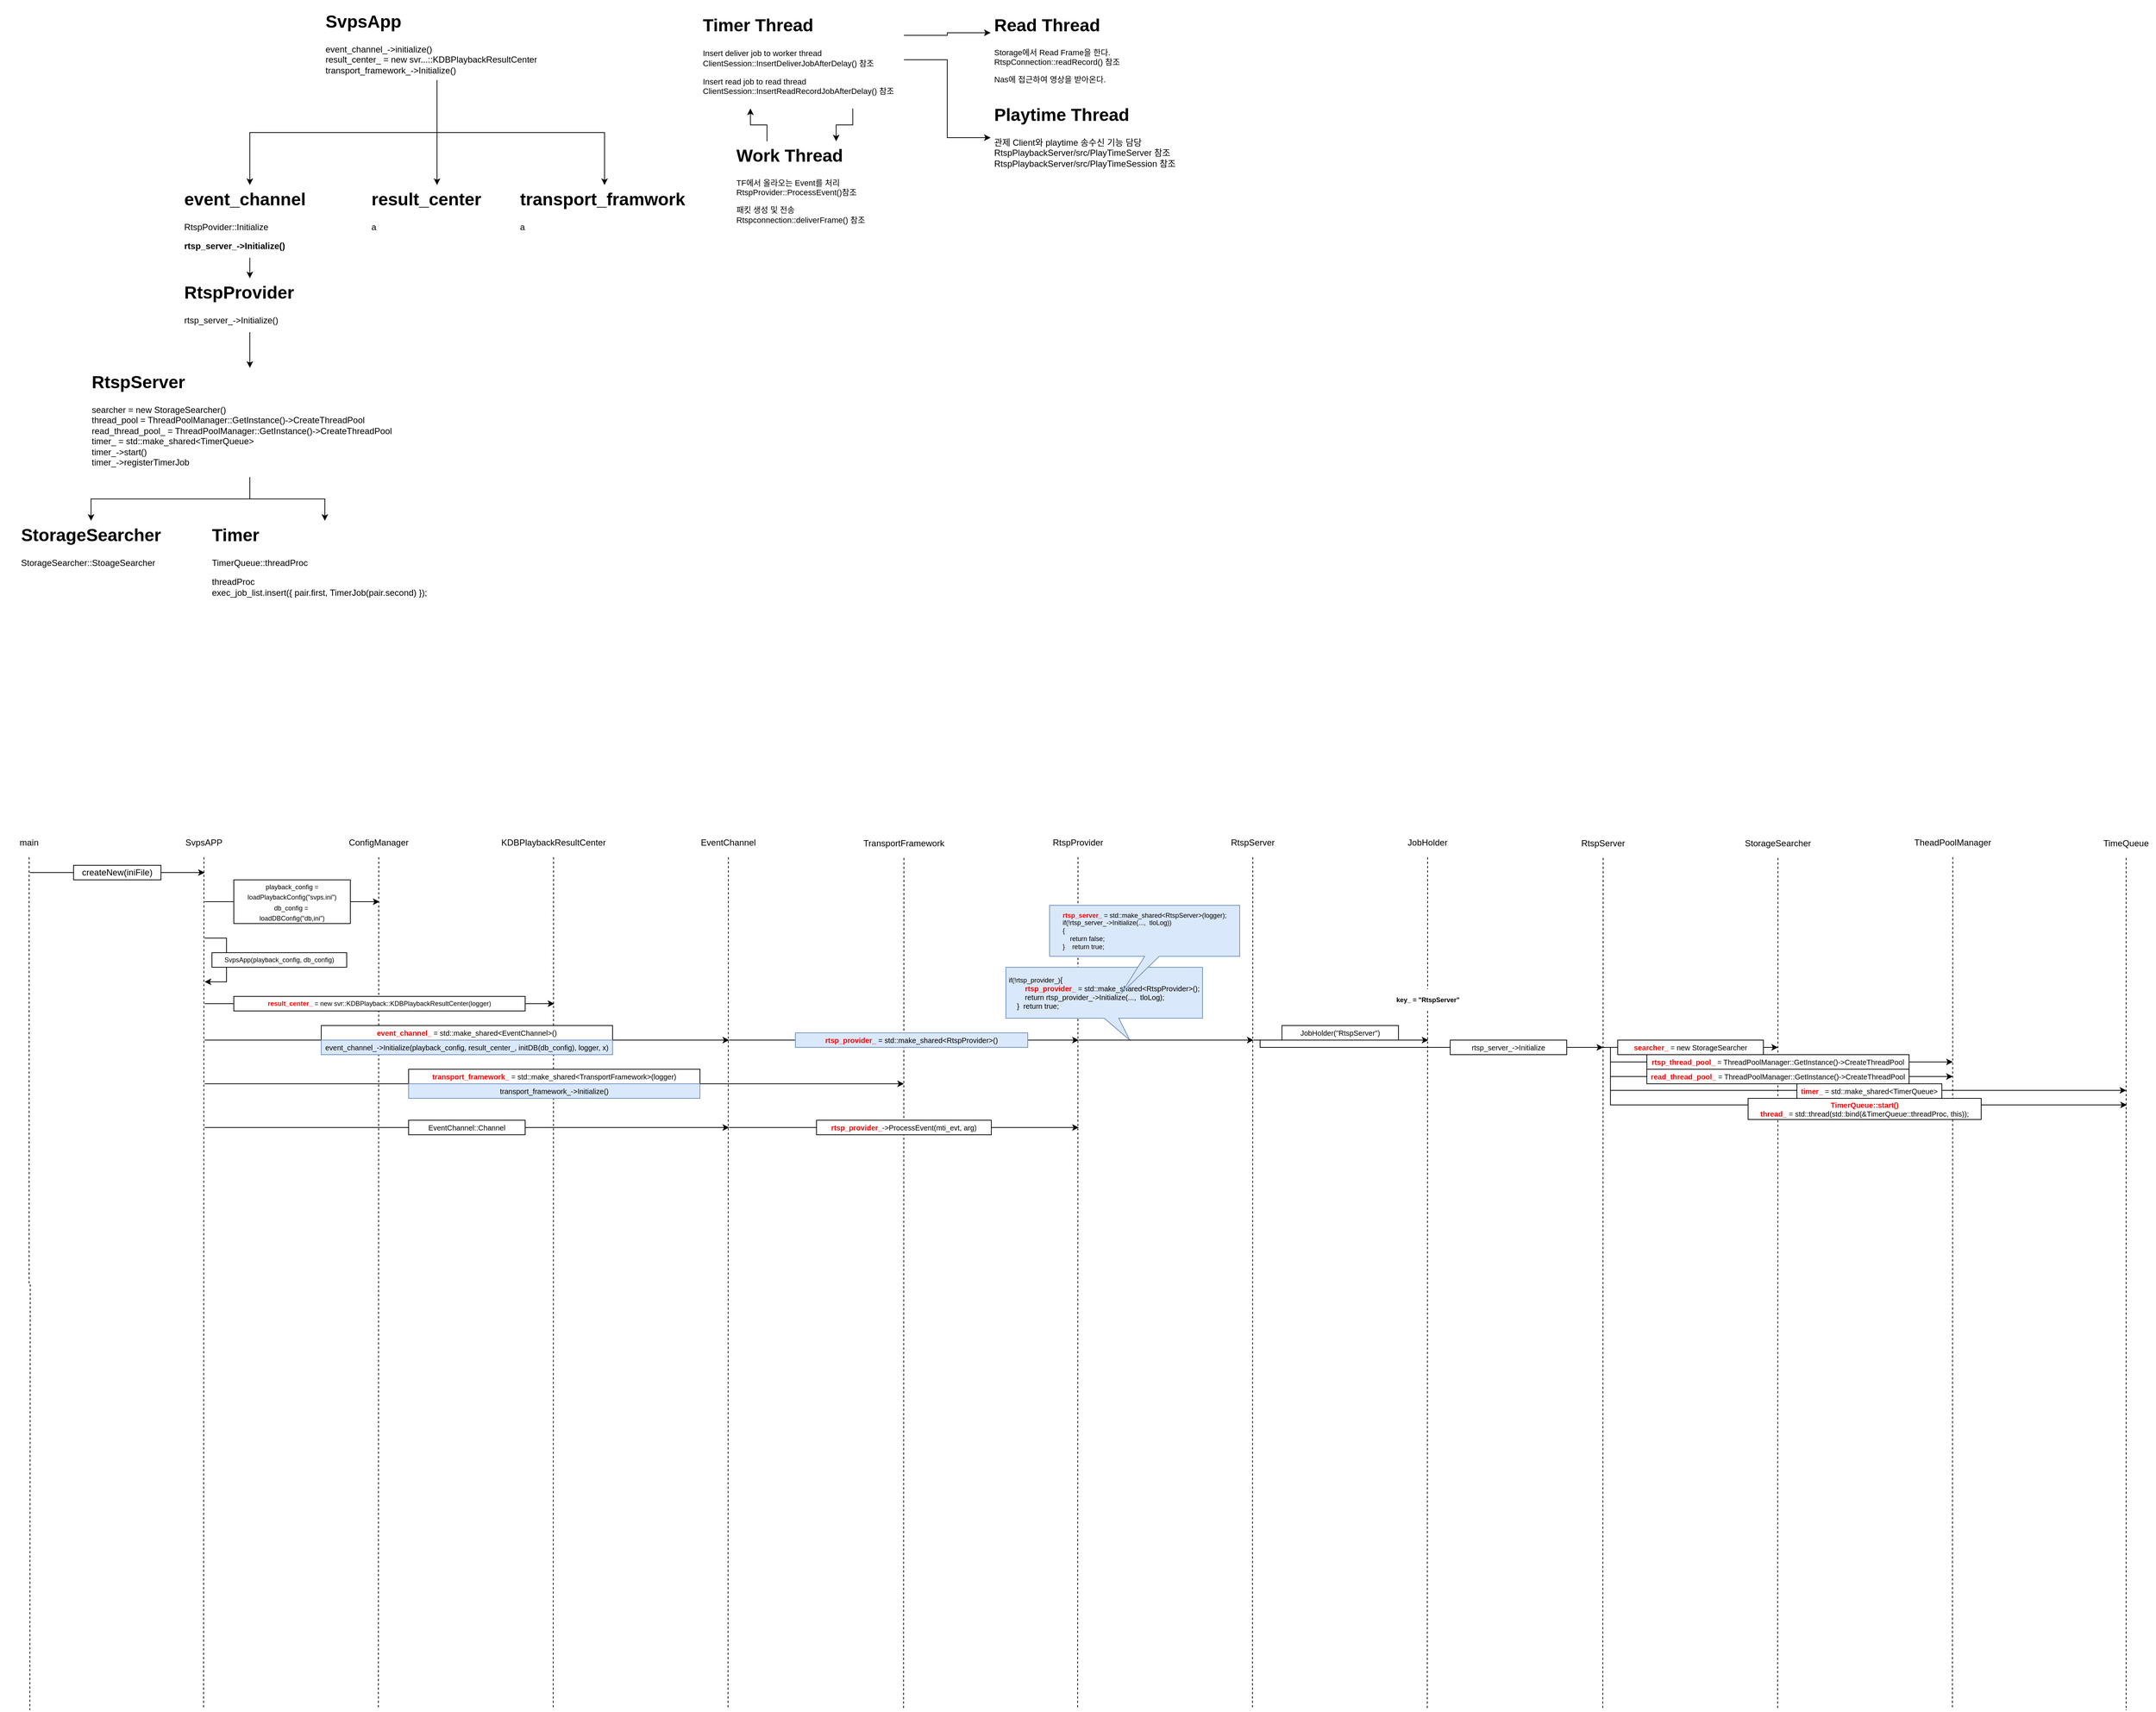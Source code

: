 <mxfile version="20.2.2" type="github">
  <diagram id="YzX6T4dwVACwv7w3dcy2" name="페이지-1">
    <mxGraphModel dx="3251" dy="3272" grid="1" gridSize="10" guides="1" tooltips="1" connect="1" arrows="1" fold="1" page="1" pageScale="1" pageWidth="827" pageHeight="1169" math="0" shadow="0">
      <root>
        <mxCell id="0" />
        <mxCell id="1" parent="0" />
        <mxCell id="FgUD_FX9afnZXkP6yrxM-8" style="edgeStyle=orthogonalEdgeStyle;rounded=0;orthogonalLoop=1;jettySize=auto;html=1;exitX=0.25;exitY=0;exitDx=0;exitDy=0;entryX=0.25;entryY=1;entryDx=0;entryDy=0;" parent="1" source="mJLSlKMfizAFrsauM-Ii-1" target="mJLSlKMfizAFrsauM-Ii-3" edge="1">
          <mxGeometry relative="1" as="geometry" />
        </mxCell>
        <mxCell id="mJLSlKMfizAFrsauM-Ii-1" value="&lt;h1&gt;Work Thread&lt;/h1&gt;&lt;p style=&quot;font-size: 11px;&quot;&gt;&lt;font style=&quot;font-size: 11px;&quot;&gt;TF에서 올라오는 Event를 처리&lt;/font&gt;&lt;span style=&quot;background-color: initial;&quot;&gt;RtspProvider::ProcessEvent()참조&lt;/span&gt;&lt;/p&gt;&lt;p style=&quot;font-size: 11px;&quot;&gt;&lt;font style=&quot;font-size: 11px;&quot;&gt;패킷 생성 및 전송&lt;br&gt;&lt;/font&gt;&lt;span style=&quot;background-color: initial;&quot;&gt;Rtspconnection::deliverFrame() 참조&lt;/span&gt;&lt;/p&gt;" style="text;html=1;strokeColor=none;fillColor=none;spacing=5;spacingTop=-20;whiteSpace=wrap;overflow=hidden;rounded=0;" parent="1" vertex="1">
          <mxGeometry x="-634.5" y="-2103" width="190" height="150" as="geometry" />
        </mxCell>
        <mxCell id="mJLSlKMfizAFrsauM-Ii-2" value="&lt;h1&gt;Read Thread&lt;/h1&gt;&lt;p style=&quot;font-size: 11px;&quot;&gt;&lt;font style=&quot;font-size: 11px;&quot;&gt;Storage에서 Read Frame을 한다.&lt;br&gt;&lt;/font&gt;&lt;span style=&quot;background-color: initial;&quot;&gt;RtspConnection::readRecord() 참조&lt;/span&gt;&lt;/p&gt;&lt;p style=&quot;font-size: 11px;&quot;&gt;Nas에 접근하여 영상을 받아온다.&lt;/p&gt;" style="text;html=1;strokeColor=none;fillColor=none;spacing=5;spacingTop=-20;whiteSpace=wrap;overflow=hidden;rounded=0;" parent="1" vertex="1">
          <mxGeometry x="-280" y="-2282" width="190" height="120" as="geometry" />
        </mxCell>
        <mxCell id="FgUD_FX9afnZXkP6yrxM-9" style="edgeStyle=orthogonalEdgeStyle;rounded=0;orthogonalLoop=1;jettySize=auto;html=1;exitX=0.75;exitY=1;exitDx=0;exitDy=0;entryX=0.75;entryY=0;entryDx=0;entryDy=0;" parent="1" source="mJLSlKMfizAFrsauM-Ii-3" target="mJLSlKMfizAFrsauM-Ii-1" edge="1">
          <mxGeometry relative="1" as="geometry" />
        </mxCell>
        <mxCell id="FgUD_FX9afnZXkP6yrxM-11" style="edgeStyle=orthogonalEdgeStyle;rounded=0;orthogonalLoop=1;jettySize=auto;html=1;exitX=1;exitY=0.5;exitDx=0;exitDy=0;entryX=0;entryY=0.5;entryDx=0;entryDy=0;" parent="1" source="mJLSlKMfizAFrsauM-Ii-3" target="mJLSlKMfizAFrsauM-Ii-4" edge="1">
          <mxGeometry relative="1" as="geometry" />
        </mxCell>
        <mxCell id="FgUD_FX9afnZXkP6yrxM-13" style="edgeStyle=orthogonalEdgeStyle;rounded=0;orthogonalLoop=1;jettySize=auto;html=1;exitX=1;exitY=0.25;exitDx=0;exitDy=0;entryX=0;entryY=0.25;entryDx=0;entryDy=0;" parent="1" source="mJLSlKMfizAFrsauM-Ii-3" target="mJLSlKMfizAFrsauM-Ii-2" edge="1">
          <mxGeometry relative="1" as="geometry" />
        </mxCell>
        <mxCell id="mJLSlKMfizAFrsauM-Ii-3" value="&lt;h1&gt;Timer Thread&lt;/h1&gt;&lt;span style=&quot;font-size: 11px; background-color: initial;&quot;&gt;Insert deliver job to worker thread&lt;br&gt;&lt;/span&gt;&lt;span style=&quot;font-size: 11px; background-color: initial;&quot;&gt;ClientSession::&lt;/span&gt;&lt;span style=&quot;font-size: 11px; background-color: initial;&quot;&gt;InsertDeliverJobAfterDelay() 참조&lt;/span&gt;&lt;span style=&quot;font-size: 11px; background-color: initial;&quot;&gt;&lt;br&gt;&lt;/span&gt;&lt;p style=&quot;font-size: 11px;&quot;&gt;Insert read job to read thread&lt;br&gt;ClientSession::InsertReadRecordJobAfterDelay() 참조&lt;/p&gt;" style="text;html=1;strokeColor=none;fillColor=none;spacing=5;spacingTop=-20;whiteSpace=wrap;overflow=hidden;rounded=0;" parent="1" vertex="1">
          <mxGeometry x="-680" y="-2282" width="281" height="134" as="geometry" />
        </mxCell>
        <mxCell id="mJLSlKMfizAFrsauM-Ii-4" value="&lt;h1&gt;Playtime Thread&lt;/h1&gt;&lt;p&gt;관제 Client와 playtime 송수신 기능 담당&lt;br&gt;&lt;span style=&quot;background-color: initial;&quot;&gt;RtspPlaybackServer/src/PlayTimeServer 참조&lt;br&gt;&lt;/span&gt;&lt;span style=&quot;background-color: initial;&quot;&gt;RtspPlaybackServer/src/PlayTimeSession 참조&lt;/span&gt;&lt;/p&gt;" style="text;html=1;strokeColor=none;fillColor=none;spacing=5;spacingTop=-20;whiteSpace=wrap;overflow=hidden;rounded=0;" parent="1" vertex="1">
          <mxGeometry x="-280" y="-2159" width="260" height="102" as="geometry" />
        </mxCell>
        <mxCell id="MLaOYbV_vJyrFUcq2OVr-5" value="" style="edgeStyle=orthogonalEdgeStyle;rounded=0;orthogonalLoop=1;jettySize=auto;html=1;" edge="1" parent="1" source="MLaOYbV_vJyrFUcq2OVr-1" target="MLaOYbV_vJyrFUcq2OVr-4">
          <mxGeometry relative="1" as="geometry" />
        </mxCell>
        <mxCell id="MLaOYbV_vJyrFUcq2OVr-1" value="&lt;h1&gt;event_channel&lt;/h1&gt;&lt;p&gt;RtspPovider::Initialize&lt;/p&gt;&lt;p&gt;&lt;b&gt;rtsp_server_-&amp;gt;Initialize()&lt;/b&gt;&lt;/p&gt;" style="text;html=1;strokeColor=none;fillColor=none;spacing=5;spacingTop=-20;whiteSpace=wrap;overflow=hidden;rounded=0;" vertex="1" parent="1">
          <mxGeometry x="-1392" y="-2043" width="190" height="100" as="geometry" />
        </mxCell>
        <mxCell id="MLaOYbV_vJyrFUcq2OVr-2" value="&lt;h1&gt;result_center&lt;/h1&gt;&lt;p&gt;a&lt;/p&gt;" style="text;html=1;strokeColor=none;fillColor=none;spacing=5;spacingTop=-20;whiteSpace=wrap;overflow=hidden;rounded=0;" vertex="1" parent="1">
          <mxGeometry x="-1135" y="-2043" width="190" height="120" as="geometry" />
        </mxCell>
        <mxCell id="MLaOYbV_vJyrFUcq2OVr-3" value="&lt;h1&gt;transport_framwork&lt;/h1&gt;&lt;p&gt;a&lt;/p&gt;" style="text;html=1;strokeColor=none;fillColor=none;spacing=5;spacingTop=-20;whiteSpace=wrap;overflow=hidden;rounded=0;" vertex="1" parent="1">
          <mxGeometry x="-931" y="-2043" width="242" height="120" as="geometry" />
        </mxCell>
        <mxCell id="MLaOYbV_vJyrFUcq2OVr-7" style="edgeStyle=orthogonalEdgeStyle;rounded=0;orthogonalLoop=1;jettySize=auto;html=1;exitX=0.5;exitY=1;exitDx=0;exitDy=0;entryX=0.5;entryY=0;entryDx=0;entryDy=0;" edge="1" parent="1" source="MLaOYbV_vJyrFUcq2OVr-4" target="MLaOYbV_vJyrFUcq2OVr-6">
          <mxGeometry relative="1" as="geometry" />
        </mxCell>
        <mxCell id="MLaOYbV_vJyrFUcq2OVr-4" value="&lt;h1&gt;RtspProvider&lt;/h1&gt;&lt;p&gt;rtsp_server_-&amp;gt;Initialize()&lt;/p&gt;" style="text;html=1;strokeColor=none;fillColor=none;spacing=5;spacingTop=-20;whiteSpace=wrap;overflow=hidden;rounded=0;" vertex="1" parent="1">
          <mxGeometry x="-1392" y="-1915" width="190" height="74" as="geometry" />
        </mxCell>
        <mxCell id="MLaOYbV_vJyrFUcq2OVr-13" style="edgeStyle=orthogonalEdgeStyle;rounded=0;orthogonalLoop=1;jettySize=auto;html=1;exitX=0.5;exitY=1;exitDx=0;exitDy=0;entryX=0.5;entryY=0;entryDx=0;entryDy=0;" edge="1" parent="1" source="MLaOYbV_vJyrFUcq2OVr-6" target="MLaOYbV_vJyrFUcq2OVr-12">
          <mxGeometry relative="1" as="geometry" />
        </mxCell>
        <mxCell id="MLaOYbV_vJyrFUcq2OVr-15" style="edgeStyle=orthogonalEdgeStyle;rounded=0;orthogonalLoop=1;jettySize=auto;html=1;exitX=0.5;exitY=1;exitDx=0;exitDy=0;entryX=0.5;entryY=0;entryDx=0;entryDy=0;" edge="1" parent="1" source="MLaOYbV_vJyrFUcq2OVr-6" target="MLaOYbV_vJyrFUcq2OVr-14">
          <mxGeometry relative="1" as="geometry" />
        </mxCell>
        <mxCell id="MLaOYbV_vJyrFUcq2OVr-6" value="&lt;h1&gt;RtspServer&lt;/h1&gt;&lt;p&gt;searcher = new StorageSearcher()&lt;br&gt;&lt;span style=&quot;background-color: initial;&quot;&gt;thread_pool = ThreadPoolManager::GetInstance()-&amp;gt;CreateThreadPool&lt;br&gt;&lt;/span&gt;&lt;span style=&quot;background-color: initial;&quot;&gt;read_thread_pool_ = ThreadPoolManager::GetInstance()-&amp;gt;CreateThreadPool&lt;br&gt;timer_ = std::make_shared&amp;lt;TimerQueue&amp;gt;&lt;br&gt;timer_-&amp;gt;start()&lt;br&gt;timer_-&amp;gt;registerTimerJob&lt;br&gt;&lt;/span&gt;&lt;/p&gt;" style="text;html=1;strokeColor=none;fillColor=none;spacing=5;spacingTop=-20;whiteSpace=wrap;overflow=hidden;rounded=0;" vertex="1" parent="1">
          <mxGeometry x="-1519.5" y="-1792" width="445" height="150" as="geometry" />
        </mxCell>
        <mxCell id="MLaOYbV_vJyrFUcq2OVr-9" style="edgeStyle=orthogonalEdgeStyle;rounded=0;orthogonalLoop=1;jettySize=auto;html=1;exitX=0.5;exitY=1;exitDx=0;exitDy=0;entryX=0.5;entryY=0;entryDx=0;entryDy=0;" edge="1" parent="1" source="MLaOYbV_vJyrFUcq2OVr-8" target="MLaOYbV_vJyrFUcq2OVr-1">
          <mxGeometry relative="1" as="geometry" />
        </mxCell>
        <mxCell id="MLaOYbV_vJyrFUcq2OVr-10" style="edgeStyle=orthogonalEdgeStyle;rounded=0;orthogonalLoop=1;jettySize=auto;html=1;exitX=0.5;exitY=1;exitDx=0;exitDy=0;entryX=0.5;entryY=0;entryDx=0;entryDy=0;" edge="1" parent="1" source="MLaOYbV_vJyrFUcq2OVr-8" target="MLaOYbV_vJyrFUcq2OVr-2">
          <mxGeometry relative="1" as="geometry" />
        </mxCell>
        <mxCell id="MLaOYbV_vJyrFUcq2OVr-11" style="edgeStyle=orthogonalEdgeStyle;rounded=0;orthogonalLoop=1;jettySize=auto;html=1;exitX=0.5;exitY=1;exitDx=0;exitDy=0;entryX=0.5;entryY=0;entryDx=0;entryDy=0;" edge="1" parent="1" source="MLaOYbV_vJyrFUcq2OVr-8" target="MLaOYbV_vJyrFUcq2OVr-3">
          <mxGeometry relative="1" as="geometry" />
        </mxCell>
        <mxCell id="MLaOYbV_vJyrFUcq2OVr-8" value="&lt;h1&gt;SvpsApp&lt;/h1&gt;&lt;p&gt;event_channel_-&amp;gt;initialize()&lt;br&gt;result_center_ = new svr...::KDBPlaybackResultCenter&lt;br&gt;transport_framework_-&amp;gt;Initialize()&lt;/p&gt;" style="text;html=1;strokeColor=none;fillColor=none;spacing=5;spacingTop=-20;whiteSpace=wrap;overflow=hidden;rounded=0;" vertex="1" parent="1">
          <mxGeometry x="-1198" y="-2287" width="316" height="100" as="geometry" />
        </mxCell>
        <mxCell id="MLaOYbV_vJyrFUcq2OVr-12" value="&lt;h1&gt;StorageSearcher&lt;/h1&gt;&lt;p&gt;StorageSearcher::StoageSearcher&lt;/p&gt;" style="text;html=1;strokeColor=none;fillColor=none;spacing=5;spacingTop=-20;whiteSpace=wrap;overflow=hidden;rounded=0;" vertex="1" parent="1">
          <mxGeometry x="-1616" y="-1582" width="202" height="74" as="geometry" />
        </mxCell>
        <mxCell id="MLaOYbV_vJyrFUcq2OVr-14" value="&lt;h1&gt;Timer&lt;/h1&gt;&lt;p&gt;TimerQueue::threadProc&lt;/p&gt;&lt;p&gt;threadProc&lt;br&gt;exec_job_list.insert({ pair.first, TimerJob(pair.second) });&lt;/p&gt;" style="text;html=1;strokeColor=none;fillColor=none;spacing=5;spacingTop=-20;whiteSpace=wrap;overflow=hidden;rounded=0;" vertex="1" parent="1">
          <mxGeometry x="-1354" y="-1582" width="320" height="150" as="geometry" />
        </mxCell>
        <mxCell id="MLaOYbV_vJyrFUcq2OVr-19" style="edgeStyle=orthogonalEdgeStyle;rounded=0;orthogonalLoop=1;jettySize=auto;html=1;exitX=0.5;exitY=1;exitDx=0;exitDy=0;dashed=1;endArrow=none;endFill=0;" edge="1" parent="1" source="MLaOYbV_vJyrFUcq2OVr-16">
          <mxGeometry relative="1" as="geometry">
            <mxPoint x="-1599" y="51" as="targetPoint" />
          </mxGeometry>
        </mxCell>
        <mxCell id="MLaOYbV_vJyrFUcq2OVr-16" value="main" style="text;html=1;strokeColor=none;fillColor=none;align=center;verticalAlign=middle;whiteSpace=wrap;rounded=0;" vertex="1" parent="1">
          <mxGeometry x="-1640" y="-1160" width="80" height="40" as="geometry" />
        </mxCell>
        <mxCell id="MLaOYbV_vJyrFUcq2OVr-18" value="SvpsAPP" style="text;html=1;strokeColor=none;fillColor=none;align=center;verticalAlign=middle;whiteSpace=wrap;rounded=0;" vertex="1" parent="1">
          <mxGeometry x="-1400" y="-1160" width="80" height="40" as="geometry" />
        </mxCell>
        <mxCell id="MLaOYbV_vJyrFUcq2OVr-20" style="edgeStyle=orthogonalEdgeStyle;rounded=0;orthogonalLoop=1;jettySize=auto;html=1;dashed=1;endArrow=none;endFill=0;exitX=0.5;exitY=1;exitDx=0;exitDy=0;" edge="1" parent="1" source="MLaOYbV_vJyrFUcq2OVr-18">
          <mxGeometry relative="1" as="geometry">
            <mxPoint x="-1360.5" y="50" as="targetPoint" />
            <mxPoint x="-1380" y="-1080" as="sourcePoint" />
          </mxGeometry>
        </mxCell>
        <mxCell id="MLaOYbV_vJyrFUcq2OVr-21" value="" style="endArrow=classic;html=1;rounded=0;startArrow=none;" edge="1" parent="1" source="MLaOYbV_vJyrFUcq2OVr-22">
          <mxGeometry width="50" height="50" relative="1" as="geometry">
            <mxPoint x="-1639" y="-1099" as="sourcePoint" />
            <mxPoint x="-1359" y="-1099" as="targetPoint" />
          </mxGeometry>
        </mxCell>
        <mxCell id="MLaOYbV_vJyrFUcq2OVr-23" value="ConfigManager" style="text;html=1;strokeColor=none;fillColor=none;align=center;verticalAlign=middle;whiteSpace=wrap;rounded=0;" vertex="1" parent="1">
          <mxGeometry x="-1160" y="-1160" width="80" height="40" as="geometry" />
        </mxCell>
        <mxCell id="MLaOYbV_vJyrFUcq2OVr-24" style="edgeStyle=orthogonalEdgeStyle;rounded=0;orthogonalLoop=1;jettySize=auto;html=1;dashed=1;endArrow=none;endFill=0;exitX=0.5;exitY=1;exitDx=0;exitDy=0;" edge="1" parent="1" source="MLaOYbV_vJyrFUcq2OVr-23">
          <mxGeometry relative="1" as="geometry">
            <mxPoint x="-1120.5" y="50" as="targetPoint" />
            <mxPoint x="-1140" y="-1080" as="sourcePoint" />
          </mxGeometry>
        </mxCell>
        <mxCell id="MLaOYbV_vJyrFUcq2OVr-26" value="" style="endArrow=classic;html=1;rounded=0;startArrow=none;" edge="1" parent="1" source="MLaOYbV_vJyrFUcq2OVr-28">
          <mxGeometry width="50" height="50" relative="1" as="geometry">
            <mxPoint x="-1359" y="-1059" as="sourcePoint" />
            <mxPoint x="-1119" y="-1059" as="targetPoint" />
          </mxGeometry>
        </mxCell>
        <mxCell id="MLaOYbV_vJyrFUcq2OVr-28" value="&lt;font style=&quot;font-size: 9px;&quot;&gt;playback_config = loadPlaybackConfig(&quot;svps.ini&quot;)&lt;br&gt;db_config =&amp;nbsp;&lt;br&gt;loadDBConfig(&quot;db,ini&quot;)&lt;br&gt;&lt;/font&gt;" style="rounded=0;whiteSpace=wrap;html=1;" vertex="1" parent="1">
          <mxGeometry x="-1319" y="-1089" width="160" height="60" as="geometry" />
        </mxCell>
        <mxCell id="MLaOYbV_vJyrFUcq2OVr-29" value="" style="endArrow=none;html=1;rounded=0;" edge="1" parent="1" target="MLaOYbV_vJyrFUcq2OVr-28">
          <mxGeometry width="50" height="50" relative="1" as="geometry">
            <mxPoint x="-1359" y="-1059" as="sourcePoint" />
            <mxPoint x="-1199" y="-1059" as="targetPoint" />
          </mxGeometry>
        </mxCell>
        <mxCell id="MLaOYbV_vJyrFUcq2OVr-22" value="createNew(iniFile)" style="rounded=0;whiteSpace=wrap;html=1;" vertex="1" parent="1">
          <mxGeometry x="-1539" y="-1109" width="120" height="20" as="geometry" />
        </mxCell>
        <mxCell id="MLaOYbV_vJyrFUcq2OVr-30" value="" style="endArrow=none;html=1;rounded=0;" edge="1" parent="1" target="MLaOYbV_vJyrFUcq2OVr-22">
          <mxGeometry width="50" height="50" relative="1" as="geometry">
            <mxPoint x="-1599" y="-1099" as="sourcePoint" />
            <mxPoint x="-1359" y="-1099" as="targetPoint" />
          </mxGeometry>
        </mxCell>
        <mxCell id="MLaOYbV_vJyrFUcq2OVr-33" value="" style="endArrow=classic;html=1;rounded=0;fontSize=9;" edge="1" parent="1">
          <mxGeometry width="50" height="50" relative="1" as="geometry">
            <mxPoint x="-1359" y="-1009" as="sourcePoint" />
            <mxPoint x="-1359" y="-949" as="targetPoint" />
            <Array as="points">
              <mxPoint x="-1329" y="-1009" />
              <mxPoint x="-1329" y="-949" />
            </Array>
          </mxGeometry>
        </mxCell>
        <mxCell id="MLaOYbV_vJyrFUcq2OVr-34" value="SvpsApp(playback_config, db_config)" style="rounded=0;whiteSpace=wrap;html=1;fontSize=9;" vertex="1" parent="1">
          <mxGeometry x="-1349" y="-989" width="185" height="20" as="geometry" />
        </mxCell>
        <mxCell id="MLaOYbV_vJyrFUcq2OVr-35" value="KDBPlaybackResultCenter" style="text;html=1;strokeColor=none;fillColor=none;align=center;verticalAlign=middle;whiteSpace=wrap;rounded=0;" vertex="1" parent="1">
          <mxGeometry x="-920" y="-1160" width="80" height="40" as="geometry" />
        </mxCell>
        <mxCell id="MLaOYbV_vJyrFUcq2OVr-36" style="edgeStyle=orthogonalEdgeStyle;rounded=0;orthogonalLoop=1;jettySize=auto;html=1;dashed=1;endArrow=none;endFill=0;exitX=0.5;exitY=1;exitDx=0;exitDy=0;" edge="1" parent="1" source="MLaOYbV_vJyrFUcq2OVr-35">
          <mxGeometry relative="1" as="geometry">
            <mxPoint x="-880.5" y="50" as="targetPoint" />
            <mxPoint x="-900" y="-1080" as="sourcePoint" />
          </mxGeometry>
        </mxCell>
        <mxCell id="MLaOYbV_vJyrFUcq2OVr-37" value="" style="endArrow=classic;html=1;rounded=0;fontSize=9;" edge="1" parent="1">
          <mxGeometry width="50" height="50" relative="1" as="geometry">
            <mxPoint x="-1359" y="-919" as="sourcePoint" />
            <mxPoint x="-879" y="-919" as="targetPoint" />
          </mxGeometry>
        </mxCell>
        <mxCell id="MLaOYbV_vJyrFUcq2OVr-38" value="&lt;font color=&quot;#ff0000&quot;&gt;&lt;b&gt;result_center_&lt;/b&gt; &lt;/font&gt;= new svr::KDBPlayback::KDBPlaybackResultCenter(logger)" style="rounded=0;whiteSpace=wrap;html=1;fontSize=9;" vertex="1" parent="1">
          <mxGeometry x="-1319" y="-929" width="400" height="20" as="geometry" />
        </mxCell>
        <mxCell id="MLaOYbV_vJyrFUcq2OVr-39" value="EventChannel" style="text;html=1;strokeColor=none;fillColor=none;align=center;verticalAlign=middle;whiteSpace=wrap;rounded=0;" vertex="1" parent="1">
          <mxGeometry x="-680" y="-1160" width="80" height="40" as="geometry" />
        </mxCell>
        <mxCell id="MLaOYbV_vJyrFUcq2OVr-40" style="edgeStyle=orthogonalEdgeStyle;rounded=0;orthogonalLoop=1;jettySize=auto;html=1;dashed=1;endArrow=none;endFill=0;exitX=0.5;exitY=1;exitDx=0;exitDy=0;" edge="1" parent="1" source="MLaOYbV_vJyrFUcq2OVr-39">
          <mxGeometry relative="1" as="geometry">
            <mxPoint x="-640.5" y="50" as="targetPoint" />
            <mxPoint x="-660" y="-1080" as="sourcePoint" />
          </mxGeometry>
        </mxCell>
        <mxCell id="MLaOYbV_vJyrFUcq2OVr-41" value="" style="endArrow=classic;html=1;rounded=0;fontSize=9;" edge="1" parent="1">
          <mxGeometry width="50" height="50" relative="1" as="geometry">
            <mxPoint x="-1359" y="-869" as="sourcePoint" />
            <mxPoint x="-639" y="-869" as="targetPoint" />
          </mxGeometry>
        </mxCell>
        <mxCell id="MLaOYbV_vJyrFUcq2OVr-42" value="&lt;font size=&quot;1&quot;&gt;&lt;b&gt;&lt;font color=&quot;#ff0000&quot;&gt;event_channel_ &lt;/font&gt;&lt;/b&gt;= std::make_shared&amp;lt;EventChannel&amp;gt;()&lt;br&gt;&lt;/font&gt;" style="rounded=0;whiteSpace=wrap;html=1;fontSize=9;" vertex="1" parent="1">
          <mxGeometry x="-1199" y="-889" width="400" height="20" as="geometry" />
        </mxCell>
        <mxCell id="MLaOYbV_vJyrFUcq2OVr-47" value="TransportFramework" style="text;html=1;strokeColor=none;fillColor=none;align=center;verticalAlign=middle;whiteSpace=wrap;rounded=0;" vertex="1" parent="1">
          <mxGeometry x="-439" y="-1159" width="80" height="40" as="geometry" />
        </mxCell>
        <mxCell id="MLaOYbV_vJyrFUcq2OVr-48" style="edgeStyle=orthogonalEdgeStyle;rounded=0;orthogonalLoop=1;jettySize=auto;html=1;dashed=1;endArrow=none;endFill=0;exitX=0.5;exitY=1;exitDx=0;exitDy=0;" edge="1" parent="1" source="MLaOYbV_vJyrFUcq2OVr-47">
          <mxGeometry relative="1" as="geometry">
            <mxPoint x="-399.5" y="51" as="targetPoint" />
            <mxPoint x="-419" y="-1079" as="sourcePoint" />
          </mxGeometry>
        </mxCell>
        <mxCell id="MLaOYbV_vJyrFUcq2OVr-49" value="" style="endArrow=classic;html=1;rounded=0;fontSize=9;" edge="1" parent="1">
          <mxGeometry width="50" height="50" relative="1" as="geometry">
            <mxPoint x="-1359" y="-809" as="sourcePoint" />
            <mxPoint x="-399" y="-809" as="targetPoint" />
          </mxGeometry>
        </mxCell>
        <mxCell id="MLaOYbV_vJyrFUcq2OVr-51" value="&lt;div&gt;&lt;font size=&quot;1&quot;&gt;&lt;font color=&quot;#ff0000&quot;&gt;&lt;b&gt;transport_framework_&lt;/b&gt; &lt;/font&gt;= std::make_shared&amp;lt;TransportFramework&amp;gt;(logger)&lt;/font&gt;&lt;/div&gt;" style="rounded=0;whiteSpace=wrap;html=1;fontSize=9;" vertex="1" parent="1">
          <mxGeometry x="-1079" y="-829" width="400" height="20" as="geometry" />
        </mxCell>
        <mxCell id="MLaOYbV_vJyrFUcq2OVr-52" value="&lt;span style=&quot;font-size: x-small;&quot;&gt;event_channel_-&amp;gt;Initialize(playback_config, result_center_, initDB(db_config), logger, x)&lt;/span&gt;&lt;font size=&quot;1&quot;&gt;&lt;br&gt;&lt;/font&gt;" style="rounded=0;whiteSpace=wrap;html=1;fontSize=9;fillColor=#dae8fc;strokeColor=#6c8ebf;" vertex="1" parent="1">
          <mxGeometry x="-1199" y="-869" width="400" height="20" as="geometry" />
        </mxCell>
        <mxCell id="MLaOYbV_vJyrFUcq2OVr-53" value="&lt;font size=&quot;1&quot;&gt;transport_framework_-&amp;gt;Initialize()&lt;/font&gt;" style="rounded=0;whiteSpace=wrap;html=1;fontSize=9;fillColor=#dae8fc;strokeColor=#6c8ebf;" vertex="1" parent="1">
          <mxGeometry x="-1079" y="-809" width="400" height="20" as="geometry" />
        </mxCell>
        <mxCell id="MLaOYbV_vJyrFUcq2OVr-57" value="RtspProvider" style="text;html=1;strokeColor=none;fillColor=none;align=center;verticalAlign=middle;whiteSpace=wrap;rounded=0;" vertex="1" parent="1">
          <mxGeometry x="-200" y="-1160" width="80" height="40" as="geometry" />
        </mxCell>
        <mxCell id="MLaOYbV_vJyrFUcq2OVr-58" style="edgeStyle=orthogonalEdgeStyle;rounded=0;orthogonalLoop=1;jettySize=auto;html=1;dashed=1;endArrow=none;endFill=0;exitX=0.5;exitY=1;exitDx=0;exitDy=0;" edge="1" parent="1" source="MLaOYbV_vJyrFUcq2OVr-57">
          <mxGeometry relative="1" as="geometry">
            <mxPoint x="-160.5" y="50" as="targetPoint" />
            <mxPoint x="-180" y="-1080" as="sourcePoint" />
          </mxGeometry>
        </mxCell>
        <mxCell id="MLaOYbV_vJyrFUcq2OVr-59" value="" style="endArrow=classic;html=1;rounded=0;fontSize=9;" edge="1" parent="1">
          <mxGeometry width="50" height="50" relative="1" as="geometry">
            <mxPoint x="-639" y="-869" as="sourcePoint" />
            <mxPoint x="-159" y="-869" as="targetPoint" />
          </mxGeometry>
        </mxCell>
        <mxCell id="MLaOYbV_vJyrFUcq2OVr-62" value="&lt;font size=&quot;1&quot;&gt;&lt;font color=&quot;#ff0000&quot;&gt;&lt;b&gt;rtsp_provider_&lt;/b&gt; &lt;/font&gt;= std::make_shared&amp;lt;RtspProvider&amp;gt;()&lt;/font&gt;" style="rounded=0;whiteSpace=wrap;html=1;fontSize=9;fillColor=#dae8fc;strokeColor=#6c8ebf;" vertex="1" parent="1">
          <mxGeometry x="-548" y="-879" width="319" height="20" as="geometry" />
        </mxCell>
        <mxCell id="MLaOYbV_vJyrFUcq2OVr-63" value="&lt;div style=&quot;text-align: left;&quot;&gt;&lt;font style=&quot;background-color: initial;&quot;&gt;if(!rtsp_provider_)&lt;/font&gt;&lt;span style=&quot;background-color: initial; font-size: x-small;&quot;&gt;{&lt;/span&gt;&lt;br&gt;&lt;/div&gt;&lt;div style=&quot;text-align: left;&quot;&gt;&lt;font size=&quot;1&quot;&gt;&amp;nbsp; &amp;nbsp; &amp;nbsp; &amp;nbsp; &lt;font color=&quot;#ff0000&quot;&gt;&lt;b&gt;rtsp_provider_&lt;/b&gt; &lt;/font&gt;= std::make_shared&amp;lt;RtspProvider&amp;gt;();&lt;/font&gt;&lt;/div&gt;&lt;div style=&quot;text-align: left;&quot;&gt;&lt;font size=&quot;1&quot;&gt;&amp;nbsp; &amp;nbsp; &amp;nbsp; &amp;nbsp; return rtsp_provider_-&amp;gt;Initialize(...,&amp;nbsp; tloLog);&lt;/font&gt;&lt;/div&gt;&lt;div style=&quot;text-align: left;&quot;&gt;&lt;font size=&quot;1&quot;&gt;&amp;nbsp; &amp;nbsp; }&lt;span style=&quot;white-space: pre;&quot;&gt;	&lt;span style=&quot;white-space: pre;&quot;&gt;	&lt;/span&gt;&lt;/span&gt;&lt;/font&gt;&lt;span style=&quot;font-size: x-small; background-color: initial;&quot;&gt;return true;&lt;/span&gt;&lt;/div&gt;" style="shape=callout;whiteSpace=wrap;html=1;perimeter=calloutPerimeter;fontSize=9;position2=0.63;fillColor=#dae8fc;strokeColor=#6c8ebf;" vertex="1" parent="1">
          <mxGeometry x="-259" y="-969" width="270" height="100" as="geometry" />
        </mxCell>
        <mxCell id="MLaOYbV_vJyrFUcq2OVr-64" value="" style="endArrow=classic;html=1;rounded=0;fontSize=9;" edge="1" parent="1">
          <mxGeometry width="50" height="50" relative="1" as="geometry">
            <mxPoint x="-1359" y="-749" as="sourcePoint" />
            <mxPoint x="-639" y="-749" as="targetPoint" />
          </mxGeometry>
        </mxCell>
        <mxCell id="MLaOYbV_vJyrFUcq2OVr-66" value="&lt;font size=&quot;1&quot;&gt;EventChannel::Channel&lt;/font&gt;" style="rounded=0;whiteSpace=wrap;html=1;fontSize=9;" vertex="1" parent="1">
          <mxGeometry x="-1079" y="-759" width="160" height="20" as="geometry" />
        </mxCell>
        <mxCell id="MLaOYbV_vJyrFUcq2OVr-67" value="" style="endArrow=classic;html=1;rounded=0;fontSize=9;fontColor=#000000;" edge="1" parent="1">
          <mxGeometry width="50" height="50" relative="1" as="geometry">
            <mxPoint x="-639" y="-749" as="sourcePoint" />
            <mxPoint x="-159" y="-749" as="targetPoint" />
          </mxGeometry>
        </mxCell>
        <mxCell id="MLaOYbV_vJyrFUcq2OVr-68" value="&lt;font size=&quot;1&quot;&gt;&lt;b&gt;&lt;font color=&quot;#ff0000&quot;&gt;rtsp_provider_&lt;/font&gt;&lt;/b&gt;-&amp;gt;ProcessEvent(mti_evt, arg)&lt;/font&gt;" style="rounded=0;whiteSpace=wrap;html=1;fontSize=9;" vertex="1" parent="1">
          <mxGeometry x="-519" y="-759" width="240" height="20" as="geometry" />
        </mxCell>
        <mxCell id="MLaOYbV_vJyrFUcq2OVr-70" value="RtspServer" style="text;html=1;strokeColor=none;fillColor=none;align=center;verticalAlign=middle;whiteSpace=wrap;rounded=0;" vertex="1" parent="1">
          <mxGeometry x="40" y="-1160" width="80" height="40" as="geometry" />
        </mxCell>
        <mxCell id="MLaOYbV_vJyrFUcq2OVr-71" style="edgeStyle=orthogonalEdgeStyle;rounded=0;orthogonalLoop=1;jettySize=auto;html=1;dashed=1;endArrow=none;endFill=0;exitX=0.5;exitY=1;exitDx=0;exitDy=0;" edge="1" parent="1" source="MLaOYbV_vJyrFUcq2OVr-70">
          <mxGeometry relative="1" as="geometry">
            <mxPoint x="79.5" y="50" as="targetPoint" />
            <mxPoint x="60" y="-1080" as="sourcePoint" />
          </mxGeometry>
        </mxCell>
        <mxCell id="MLaOYbV_vJyrFUcq2OVr-72" value="" style="endArrow=classic;html=1;rounded=0;fontSize=9;fontColor=#000000;" edge="1" parent="1">
          <mxGeometry width="50" height="50" relative="1" as="geometry">
            <mxPoint x="-159" y="-869" as="sourcePoint" />
            <mxPoint x="81" y="-869" as="targetPoint" />
          </mxGeometry>
        </mxCell>
        <mxCell id="MLaOYbV_vJyrFUcq2OVr-73" value="JobHolder" style="text;html=1;strokeColor=none;fillColor=none;align=center;verticalAlign=middle;whiteSpace=wrap;rounded=0;" vertex="1" parent="1">
          <mxGeometry x="280" y="-1160" width="80" height="40" as="geometry" />
        </mxCell>
        <mxCell id="MLaOYbV_vJyrFUcq2OVr-74" style="edgeStyle=orthogonalEdgeStyle;rounded=0;orthogonalLoop=1;jettySize=auto;html=1;dashed=1;endArrow=none;endFill=0;exitX=0.5;exitY=1;exitDx=0;exitDy=0;startArrow=none;" edge="1" parent="1" source="MLaOYbV_vJyrFUcq2OVr-96">
          <mxGeometry relative="1" as="geometry">
            <mxPoint x="319.5" y="50" as="targetPoint" />
            <mxPoint x="300" y="-1080" as="sourcePoint" />
          </mxGeometry>
        </mxCell>
        <mxCell id="MLaOYbV_vJyrFUcq2OVr-76" value="" style="endArrow=classic;html=1;rounded=0;fontSize=9;fontColor=#000000;" edge="1" parent="1">
          <mxGeometry width="50" height="50" relative="1" as="geometry">
            <mxPoint x="81" y="-869" as="sourcePoint" />
            <mxPoint x="321" y="-869" as="targetPoint" />
          </mxGeometry>
        </mxCell>
        <mxCell id="MLaOYbV_vJyrFUcq2OVr-77" value="&lt;div style=&quot;text-align: left;&quot;&gt;&lt;div&gt;&lt;font color=&quot;#ff0000&quot;&gt;&lt;b&gt;rtsp_server_&lt;/b&gt; &lt;/font&gt;= std::make_shared&amp;lt;RtspServer&amp;gt;(logger);&lt;/div&gt;&lt;div&gt;if(!rtsp_server_-&amp;gt;Initialize(...,&amp;nbsp; tloLog))&lt;/div&gt;&lt;div&gt;{&lt;/div&gt;&lt;div&gt;&amp;nbsp; &amp;nbsp; return false;&lt;/div&gt;&lt;div&gt;}&lt;span style=&quot;background-color: initial;&quot;&gt;&amp;nbsp; &amp;nbsp; return true;&lt;/span&gt;&lt;/div&gt;&lt;/div&gt;" style="shape=callout;whiteSpace=wrap;html=1;perimeter=calloutPerimeter;fontSize=9;position2=0.38;fillColor=#dae8fc;strokeColor=#6c8ebf;size=50;position=0.5;" vertex="1" parent="1">
          <mxGeometry x="-199" y="-1054" width="261" height="120" as="geometry" />
        </mxCell>
        <mxCell id="MLaOYbV_vJyrFUcq2OVr-85" value="&lt;font size=&quot;1&quot;&gt;JobHolder(&quot;RtspServer&quot;)&lt;/font&gt;" style="rounded=0;whiteSpace=wrap;html=1;fontSize=9;fontColor=#000000;" vertex="1" parent="1">
          <mxGeometry x="120" y="-889" width="160" height="20" as="geometry" />
        </mxCell>
        <mxCell id="MLaOYbV_vJyrFUcq2OVr-88" value="RtspServer" style="text;html=1;strokeColor=none;fillColor=none;align=center;verticalAlign=middle;whiteSpace=wrap;rounded=0;" vertex="1" parent="1">
          <mxGeometry x="521" y="-1159" width="80" height="40" as="geometry" />
        </mxCell>
        <mxCell id="MLaOYbV_vJyrFUcq2OVr-89" style="edgeStyle=orthogonalEdgeStyle;rounded=0;orthogonalLoop=1;jettySize=auto;html=1;dashed=1;endArrow=none;endFill=0;exitX=0.5;exitY=1;exitDx=0;exitDy=0;" edge="1" parent="1" source="MLaOYbV_vJyrFUcq2OVr-88">
          <mxGeometry relative="1" as="geometry">
            <mxPoint x="560.5" y="51.0" as="targetPoint" />
            <mxPoint x="541" y="-1079" as="sourcePoint" />
          </mxGeometry>
        </mxCell>
        <mxCell id="MLaOYbV_vJyrFUcq2OVr-95" value="" style="endArrow=classic;html=1;rounded=0;fontSize=9;fontColor=#000000;" edge="1" parent="1">
          <mxGeometry width="50" height="50" relative="1" as="geometry">
            <mxPoint x="81" y="-869" as="sourcePoint" />
            <mxPoint x="561" y="-859" as="targetPoint" />
            <Array as="points">
              <mxPoint x="90" y="-869" />
              <mxPoint x="90" y="-859" />
            </Array>
          </mxGeometry>
        </mxCell>
        <mxCell id="MLaOYbV_vJyrFUcq2OVr-93" value="&lt;font size=&quot;1&quot;&gt;rtsp_server_-&amp;gt;Initialize&lt;/font&gt;" style="rounded=0;whiteSpace=wrap;html=1;fontSize=9;fontColor=#000000;" vertex="1" parent="1">
          <mxGeometry x="351" y="-869" width="160" height="20" as="geometry" />
        </mxCell>
        <mxCell id="MLaOYbV_vJyrFUcq2OVr-96" value="&lt;b&gt;key_ = &quot;RtspServer&quot;&lt;/b&gt;" style="text;html=1;strokeColor=none;fillColor=none;align=center;verticalAlign=middle;whiteSpace=wrap;rounded=0;fontSize=9;fontColor=#000000;" vertex="1" parent="1">
          <mxGeometry x="269.5" y="-939" width="101" height="30" as="geometry" />
        </mxCell>
        <mxCell id="MLaOYbV_vJyrFUcq2OVr-97" value="" style="edgeStyle=orthogonalEdgeStyle;rounded=0;orthogonalLoop=1;jettySize=auto;html=1;dashed=1;endArrow=none;endFill=0;exitX=0.5;exitY=1;exitDx=0;exitDy=0;" edge="1" parent="1" source="MLaOYbV_vJyrFUcq2OVr-73" target="MLaOYbV_vJyrFUcq2OVr-96">
          <mxGeometry relative="1" as="geometry">
            <mxPoint x="319.5" y="50" as="targetPoint" />
            <mxPoint x="320" y="-1120" as="sourcePoint" />
          </mxGeometry>
        </mxCell>
        <mxCell id="MLaOYbV_vJyrFUcq2OVr-98" value="StorageSearcher" style="text;html=1;strokeColor=none;fillColor=none;align=center;verticalAlign=middle;whiteSpace=wrap;rounded=0;" vertex="1" parent="1">
          <mxGeometry x="761" y="-1159" width="80" height="40" as="geometry" />
        </mxCell>
        <mxCell id="MLaOYbV_vJyrFUcq2OVr-99" style="edgeStyle=orthogonalEdgeStyle;rounded=0;orthogonalLoop=1;jettySize=auto;html=1;dashed=1;endArrow=none;endFill=0;exitX=0.5;exitY=1;exitDx=0;exitDy=0;" edge="1" parent="1" source="MLaOYbV_vJyrFUcq2OVr-98">
          <mxGeometry relative="1" as="geometry">
            <mxPoint x="800.5" y="51.0" as="targetPoint" />
            <mxPoint x="781" y="-1079" as="sourcePoint" />
          </mxGeometry>
        </mxCell>
        <mxCell id="MLaOYbV_vJyrFUcq2OVr-100" value="" style="endArrow=classic;html=1;rounded=0;fontSize=9;fontColor=#000000;" edge="1" parent="1">
          <mxGeometry width="50" height="50" relative="1" as="geometry">
            <mxPoint x="561" y="-859" as="sourcePoint" />
            <mxPoint x="801" y="-859" as="targetPoint" />
          </mxGeometry>
        </mxCell>
        <mxCell id="MLaOYbV_vJyrFUcq2OVr-101" value="&lt;font size=&quot;1&quot;&gt;&lt;font color=&quot;#ff0000&quot;&gt;&lt;b&gt;searcher_&lt;/b&gt; &lt;/font&gt;= new StorageSearcher&lt;/font&gt;" style="rounded=0;whiteSpace=wrap;html=1;fontSize=9;fontColor=#000000;" vertex="1" parent="1">
          <mxGeometry x="581" y="-869" width="200" height="20" as="geometry" />
        </mxCell>
        <mxCell id="MLaOYbV_vJyrFUcq2OVr-104" value="TheadPoolManager" style="text;html=1;strokeColor=none;fillColor=none;align=center;verticalAlign=middle;whiteSpace=wrap;rounded=0;" vertex="1" parent="1">
          <mxGeometry x="1001" y="-1160" width="80" height="40" as="geometry" />
        </mxCell>
        <mxCell id="MLaOYbV_vJyrFUcq2OVr-105" style="edgeStyle=orthogonalEdgeStyle;rounded=0;orthogonalLoop=1;jettySize=auto;html=1;dashed=1;endArrow=none;endFill=0;exitX=0.5;exitY=1;exitDx=0;exitDy=0;" edge="1" parent="1" source="MLaOYbV_vJyrFUcq2OVr-104">
          <mxGeometry relative="1" as="geometry">
            <mxPoint x="1040.5" y="50.0" as="targetPoint" />
            <mxPoint x="1021" y="-1080" as="sourcePoint" />
          </mxGeometry>
        </mxCell>
        <mxCell id="MLaOYbV_vJyrFUcq2OVr-106" value="" style="endArrow=classic;html=1;rounded=0;fontSize=9;fontColor=#000000;" edge="1" parent="1">
          <mxGeometry width="50" height="50" relative="1" as="geometry">
            <mxPoint x="561" y="-859" as="sourcePoint" />
            <mxPoint x="1041" y="-839" as="targetPoint" />
            <Array as="points">
              <mxPoint x="571" y="-859" />
              <mxPoint x="571" y="-839" />
            </Array>
          </mxGeometry>
        </mxCell>
        <mxCell id="MLaOYbV_vJyrFUcq2OVr-107" value="" style="endArrow=classic;html=1;rounded=0;fontSize=9;fontColor=#000000;" edge="1" parent="1">
          <mxGeometry width="50" height="50" relative="1" as="geometry">
            <mxPoint x="571" y="-839" as="sourcePoint" />
            <mxPoint x="1041" y="-819" as="targetPoint" />
            <Array as="points">
              <mxPoint x="571" y="-819" />
            </Array>
          </mxGeometry>
        </mxCell>
        <mxCell id="MLaOYbV_vJyrFUcq2OVr-102" value="&lt;font size=&quot;1&quot;&gt;&lt;b&gt;&lt;font color=&quot;#ff0000&quot;&gt;rtsp_thread_pool_ &lt;/font&gt;&lt;/b&gt;= ThreadPoolManager::GetInstance()-&amp;gt;CreateThreadPool&lt;/font&gt;" style="rounded=0;whiteSpace=wrap;html=1;fontSize=9;fontColor=#000000;" vertex="1" parent="1">
          <mxGeometry x="621" y="-849" width="360" height="20" as="geometry" />
        </mxCell>
        <mxCell id="MLaOYbV_vJyrFUcq2OVr-103" value="&lt;font size=&quot;1&quot;&gt;&lt;b&gt;&lt;font color=&quot;#ff0000&quot;&gt;read_thread_pool_ &lt;/font&gt;&lt;/b&gt;= ThreadPoolManager::GetInstance()-&amp;gt;CreateThreadPool&lt;/font&gt;" style="rounded=0;whiteSpace=wrap;html=1;fontSize=9;fontColor=#000000;" vertex="1" parent="1">
          <mxGeometry x="621" y="-829" width="360" height="20" as="geometry" />
        </mxCell>
        <mxCell id="MLaOYbV_vJyrFUcq2OVr-109" value="TimeQueue" style="text;html=1;strokeColor=none;fillColor=none;align=center;verticalAlign=middle;whiteSpace=wrap;rounded=0;" vertex="1" parent="1">
          <mxGeometry x="1239" y="-1159" width="80" height="40" as="geometry" />
        </mxCell>
        <mxCell id="MLaOYbV_vJyrFUcq2OVr-110" style="edgeStyle=orthogonalEdgeStyle;rounded=0;orthogonalLoop=1;jettySize=auto;html=1;dashed=1;endArrow=none;endFill=0;" edge="1" parent="1" source="MLaOYbV_vJyrFUcq2OVr-109">
          <mxGeometry relative="1" as="geometry">
            <mxPoint x="1279" y="50" as="targetPoint" />
            <mxPoint x="1298" y="-1119" as="sourcePoint" />
            <Array as="points">
              <mxPoint x="1279" y="51" />
            </Array>
          </mxGeometry>
        </mxCell>
        <mxCell id="MLaOYbV_vJyrFUcq2OVr-111" value="" style="endArrow=classic;html=1;rounded=0;fontSize=9;fontColor=#FF0000;" edge="1" parent="1">
          <mxGeometry width="50" height="50" relative="1" as="geometry">
            <mxPoint x="571" y="-820" as="sourcePoint" />
            <mxPoint x="1279.117" y="-800" as="targetPoint" />
            <Array as="points">
              <mxPoint x="571" y="-800" />
            </Array>
          </mxGeometry>
        </mxCell>
        <mxCell id="MLaOYbV_vJyrFUcq2OVr-108" value="&lt;font size=&quot;1&quot;&gt;&lt;font color=&quot;#ff0000&quot;&gt;&lt;b&gt;timer_ &lt;/b&gt;&lt;/font&gt;= std::make_shared&amp;lt;TimerQueue&amp;gt;&lt;/font&gt;" style="rounded=0;whiteSpace=wrap;html=1;fontSize=9;fontColor=#000000;" vertex="1" parent="1">
          <mxGeometry x="827" y="-809" width="199" height="20" as="geometry" />
        </mxCell>
        <mxCell id="MLaOYbV_vJyrFUcq2OVr-114" value="" style="endArrow=classic;html=1;rounded=0;fontSize=9;fontColor=#FF0000;" edge="1" parent="1">
          <mxGeometry width="50" height="50" relative="1" as="geometry">
            <mxPoint x="571" y="-800" as="sourcePoint" />
            <mxPoint x="1280" y="-780" as="targetPoint" />
            <Array as="points">
              <mxPoint x="571" y="-780" />
            </Array>
          </mxGeometry>
        </mxCell>
        <mxCell id="MLaOYbV_vJyrFUcq2OVr-113" value="&lt;font size=&quot;1&quot;&gt;&lt;b&gt;&lt;font color=&quot;#ff0000&quot;&gt;TimerQueue::start()&lt;br&gt;thread_&lt;/font&gt; &lt;/b&gt;= std::thread(std::bind(&amp;amp;TimerQueue::threadProc, this));&lt;/font&gt;" style="rounded=0;whiteSpace=wrap;html=1;fontSize=9;fontColor=#000000;" vertex="1" parent="1">
          <mxGeometry x="760" y="-789" width="320" height="29" as="geometry" />
        </mxCell>
      </root>
    </mxGraphModel>
  </diagram>
</mxfile>
